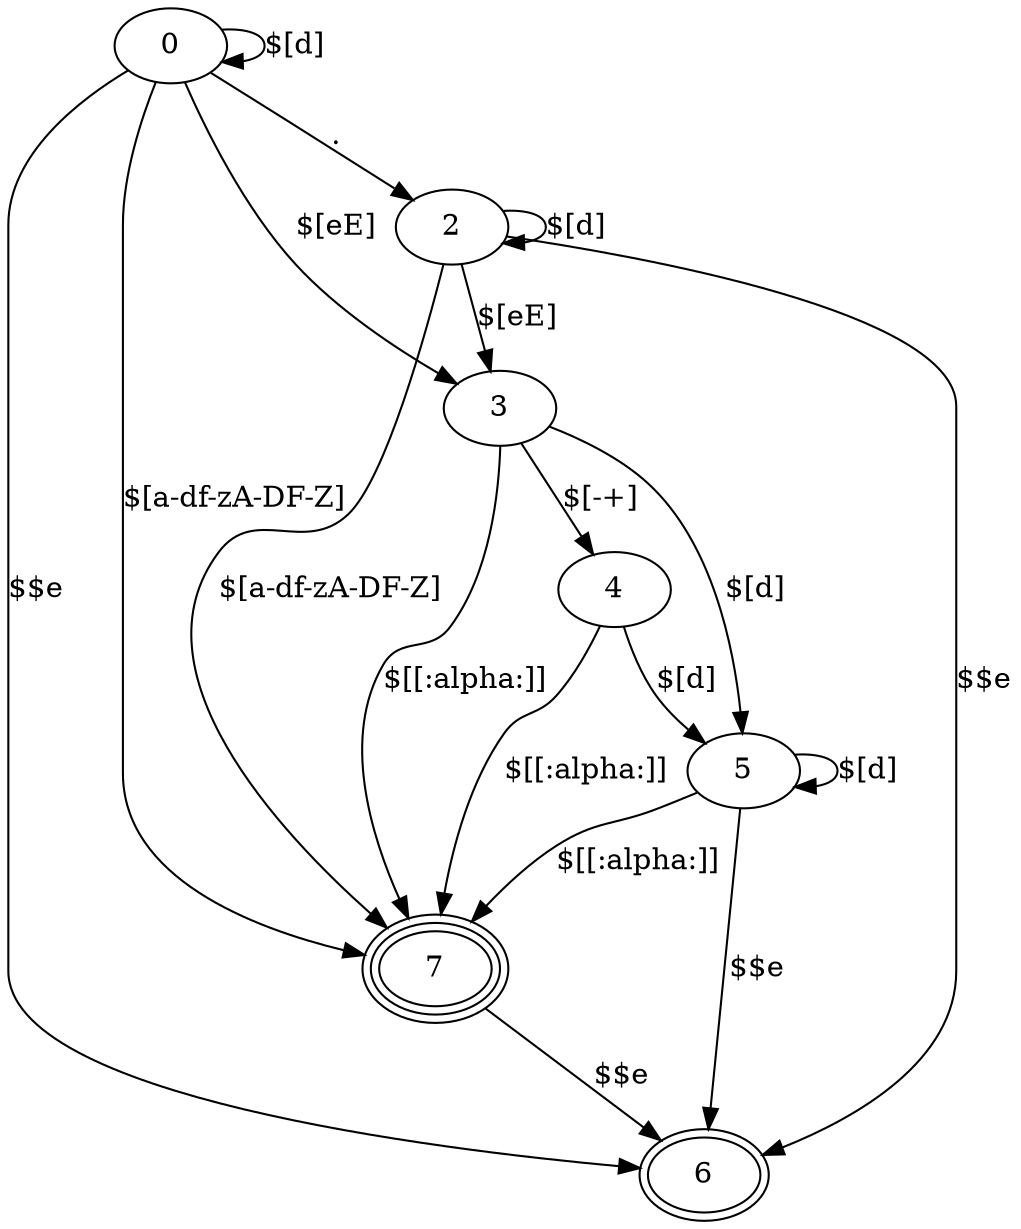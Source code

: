 digraph number_constant {
    6 [peripheries=2]
    7 [peripheries=3]

    0 -> 0 [label="$[\d]"]
    0 -> 2 [label="."]
    0 -> 6 [label="$$e"]
    2 -> 2 [label="$[\d]"]
    2 -> 6 [label="$$e"]
    0 -> 3 [label="$[eE]"]
    2 -> 3 [label="$[eE]"]
    3 -> 4 [label="$[\-\+]"]
    4 -> 5 [label="$[\d]"]
    3 -> 5 [label="$[\d]"]
    5 -> 5 [label="$[\d]"]
    5 -> 6 [label="$$e"]

    0 -> 7 [label="$[a-df-zA-DF-Z]"]
    2 -> 7 [label="$[a-df-zA-DF-Z]"]
    3 -> 7 [label="$[[:alpha:]]"]
    4 -> 7 [label="$[[:alpha:]]"]
    5 -> 7 [label="$[[:alpha:]]"]

    7 -> 6 [label="$$e"]
}